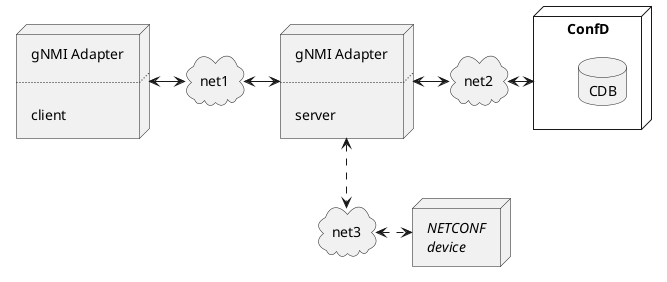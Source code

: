 @startuml

node gNMIClient [
gNMI Adapter

....

client
]


node gNMIServer [
gNMI Adapter

....

server
]

node ConfD {
    database CDB
}


node Netconf [
<i>NETCONF</i>
<i>device</i>
]

cloud net1
cloud net2
cloud net3

gNMIClient <-ri-> net1
net1 <-ri-> gNMIServer
gNMIServer <-ri-> net2
gNMIServer <.do.> net3
net2 <-ri-> ConfD
net3 <.ri.> Netconf

@enduml
